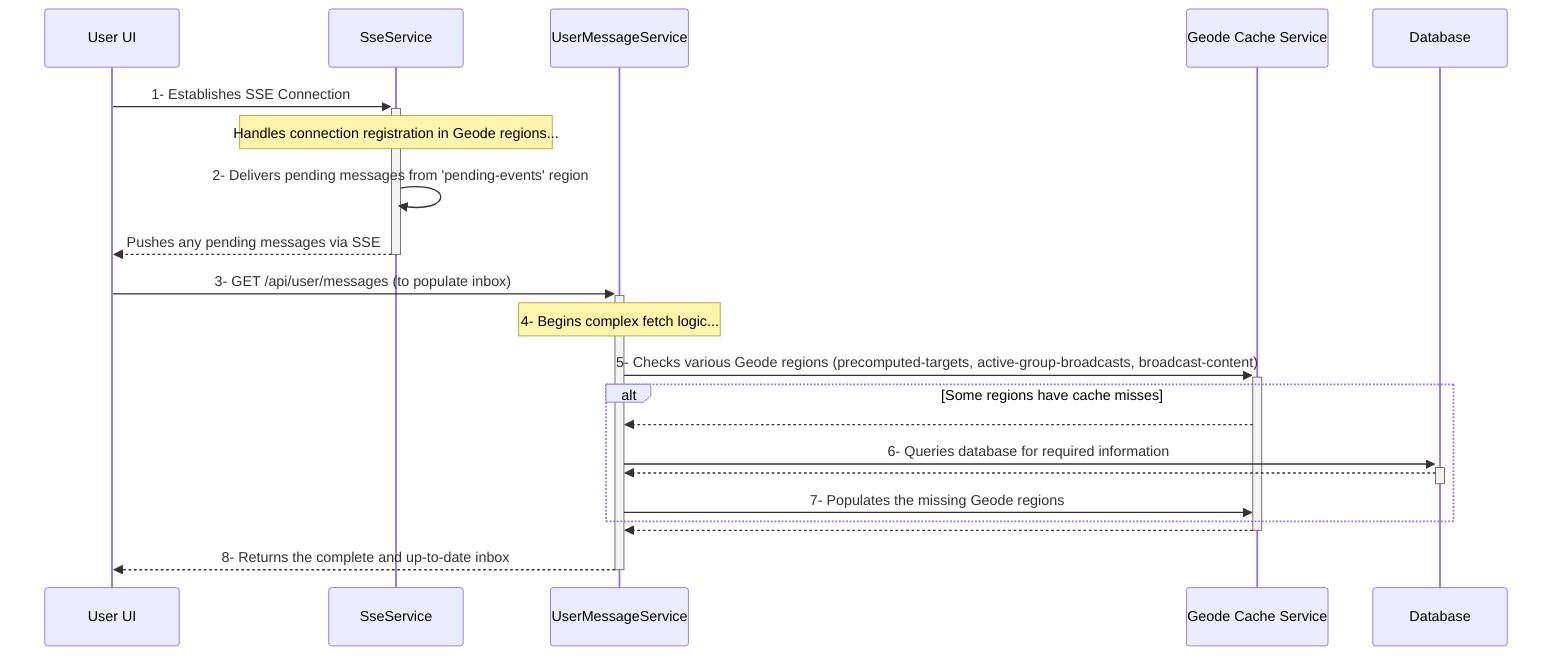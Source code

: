 sequenceDiagram
    participant UserUI as User UI
    participant SseSvc as SseService
    participant UserMsgSvc as UserMessageService
    participant GeodeCache as Geode Cache Service
    participant DB as Database

    UserUI->>+SseSvc: 1- Establishes SSE Connection
    Note over SseSvc: Handles connection registration in Geode regions...
    SseSvc->>SseSvc: 2- Delivers pending messages from 'pending-events' region
    SseSvc-->>-UserUI: Pushes any pending messages via SSE
    
    UserUI->>+UserMsgSvc: 3- GET /api/user/messages (to populate inbox)
    Note over UserMsgSvc: 4- Begins complex fetch logic... 
    UserMsgSvc->>+GeodeCache: 5- Checks various Geode regions (precomputed-targets, active-group-broadcasts, broadcast-content)
    alt Some regions have cache misses
        GeodeCache-->>UserMsgSvc: 
        UserMsgSvc->>+DB: 6- Queries database for required information
        DB-->>-UserMsgSvc: 
        UserMsgSvc->>GeodeCache: 7- Populates the missing Geode regions
    end
    GeodeCache-->>-UserMsgSvc: 
    UserMsgSvc-->>-UserUI: 8- Returns the complete and up-to-date inbox